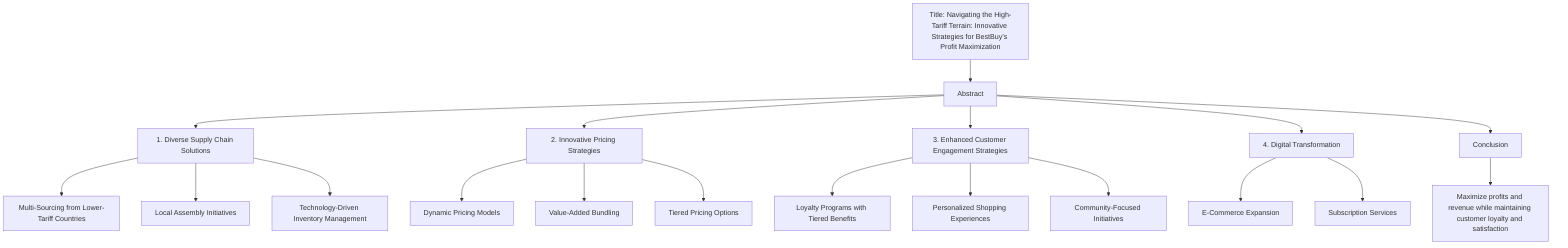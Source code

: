 flowchart TD
        A[Title: Navigating the High-Tariff Terrain: Innovative Strategies for BestBuy’s Profit Maximization] --> B[Abstract]
        B --> C[1. Diverse Supply Chain Solutions]
        C --> D[Multi-Sourcing from Lower-Tariff Countries]
        C --> E[Local Assembly Initiatives]
        C --> F[Technology-Driven Inventory Management]
        
        B --> G[2. Innovative Pricing Strategies]
        G --> H[Dynamic Pricing Models]
        G --> I[Value-Added Bundling]
        G --> J[Tiered Pricing Options]
        
        B --> K[3. Enhanced Customer Engagement Strategies]
        K --> L[Loyalty Programs with Tiered Benefits]
        K --> M[Personalized Shopping Experiences]
        K --> N[Community-Focused Initiatives]
        
        B --> O[4. Digital Transformation]
        O --> P[E-Commerce Expansion]
        O --> Q[Subscription Services]
        
        B --> R[Conclusion]
        R --> S[Maximize profits and revenue while maintaining customer loyalty and satisfaction]